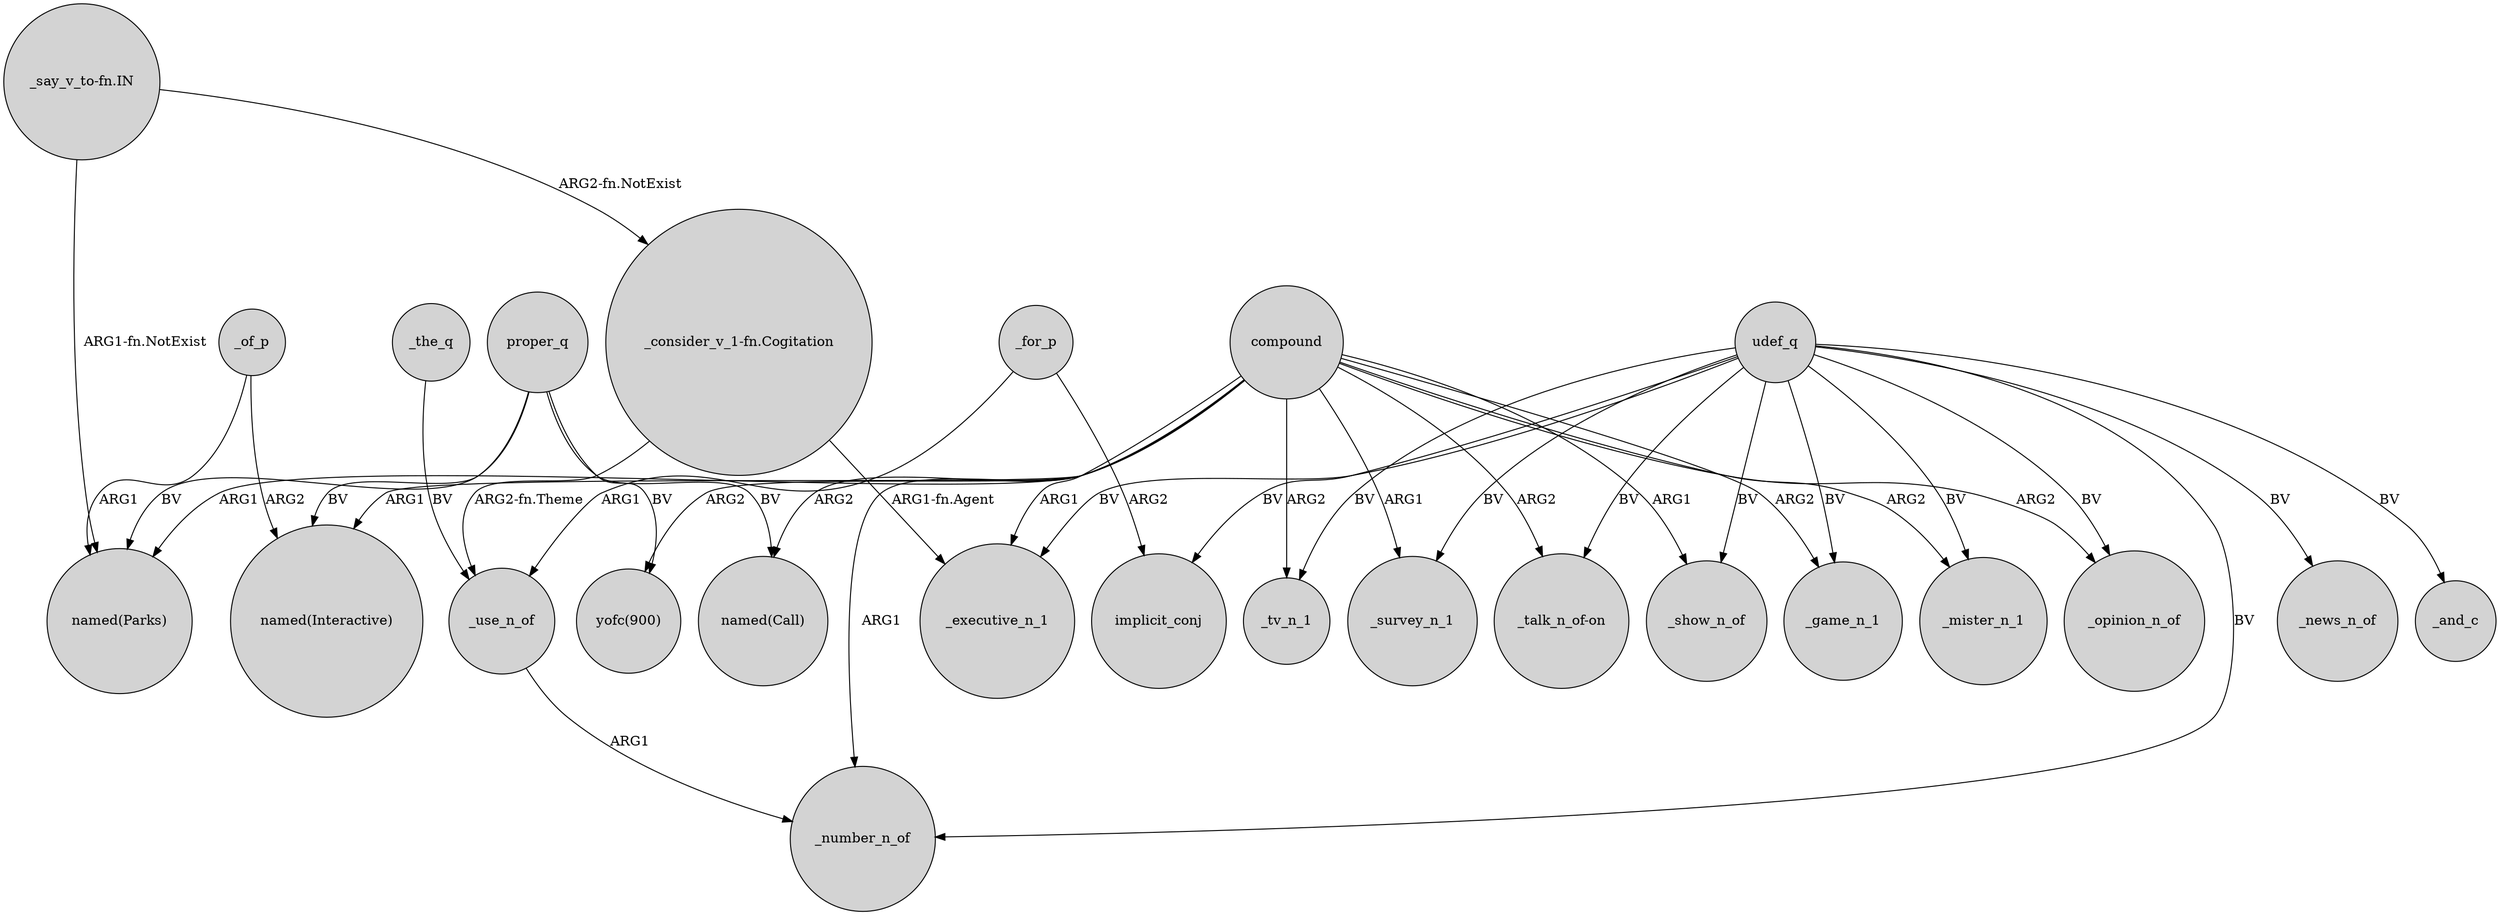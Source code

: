 digraph {
	node [shape=circle style=filled]
	compound -> _opinion_n_of [label=ARG2]
	udef_q -> _opinion_n_of [label=BV]
	udef_q -> _game_n_1 [label=BV]
	proper_q -> "named(Parks)" [label=BV]
	udef_q -> _number_n_of [label=BV]
	udef_q -> _executive_n_1 [label=BV]
	_for_p -> implicit_conj [label=ARG2]
	udef_q -> _survey_n_1 [label=BV]
	udef_q -> _show_n_of [label=BV]
	compound -> _tv_n_1 [label=ARG2]
	udef_q -> _tv_n_1 [label=BV]
	compound -> _mister_n_1 [label=ARG2]
	proper_q -> "yofc(900)" [label=BV]
	compound -> _executive_n_1 [label=ARG1]
	_the_q -> _use_n_of [label=BV]
	udef_q -> _mister_n_1 [label=BV]
	proper_q -> "named(Interactive)" [label=BV]
	"_consider_v_1-fn.Cogitation" -> _executive_n_1 [label="ARG1-fn.Agent"]
	compound -> _survey_n_1 [label=ARG1]
	_of_p -> "named(Parks)" [label=ARG1]
	udef_q -> implicit_conj [label=BV]
	"_say_v_to-fn.IN" -> "named(Parks)" [label="ARG1-fn.NotExist"]
	"_consider_v_1-fn.Cogitation" -> _use_n_of [label="ARG2-fn.Theme"]
	compound -> _show_n_of [label=ARG1]
	"_say_v_to-fn.IN" -> "_consider_v_1-fn.Cogitation" [label="ARG2-fn.NotExist"]
	udef_q -> "_talk_n_of-on" [label=BV]
	compound -> _number_n_of [label=ARG1]
	compound -> "yofc(900)" [label=ARG2]
	_of_p -> "named(Interactive)" [label=ARG2]
	compound -> "named(Call)" [label=ARG2]
	udef_q -> _news_n_of [label=BV]
	_use_n_of -> _number_n_of [label=ARG1]
	compound -> "named(Parks)" [label=ARG1]
	compound -> _game_n_1 [label=ARG2]
	udef_q -> _and_c [label=BV]
	compound -> "named(Interactive)" [label=ARG1]
	proper_q -> "named(Call)" [label=BV]
	compound -> "_talk_n_of-on" [label=ARG2]
	_for_p -> _use_n_of [label=ARG1]
}
